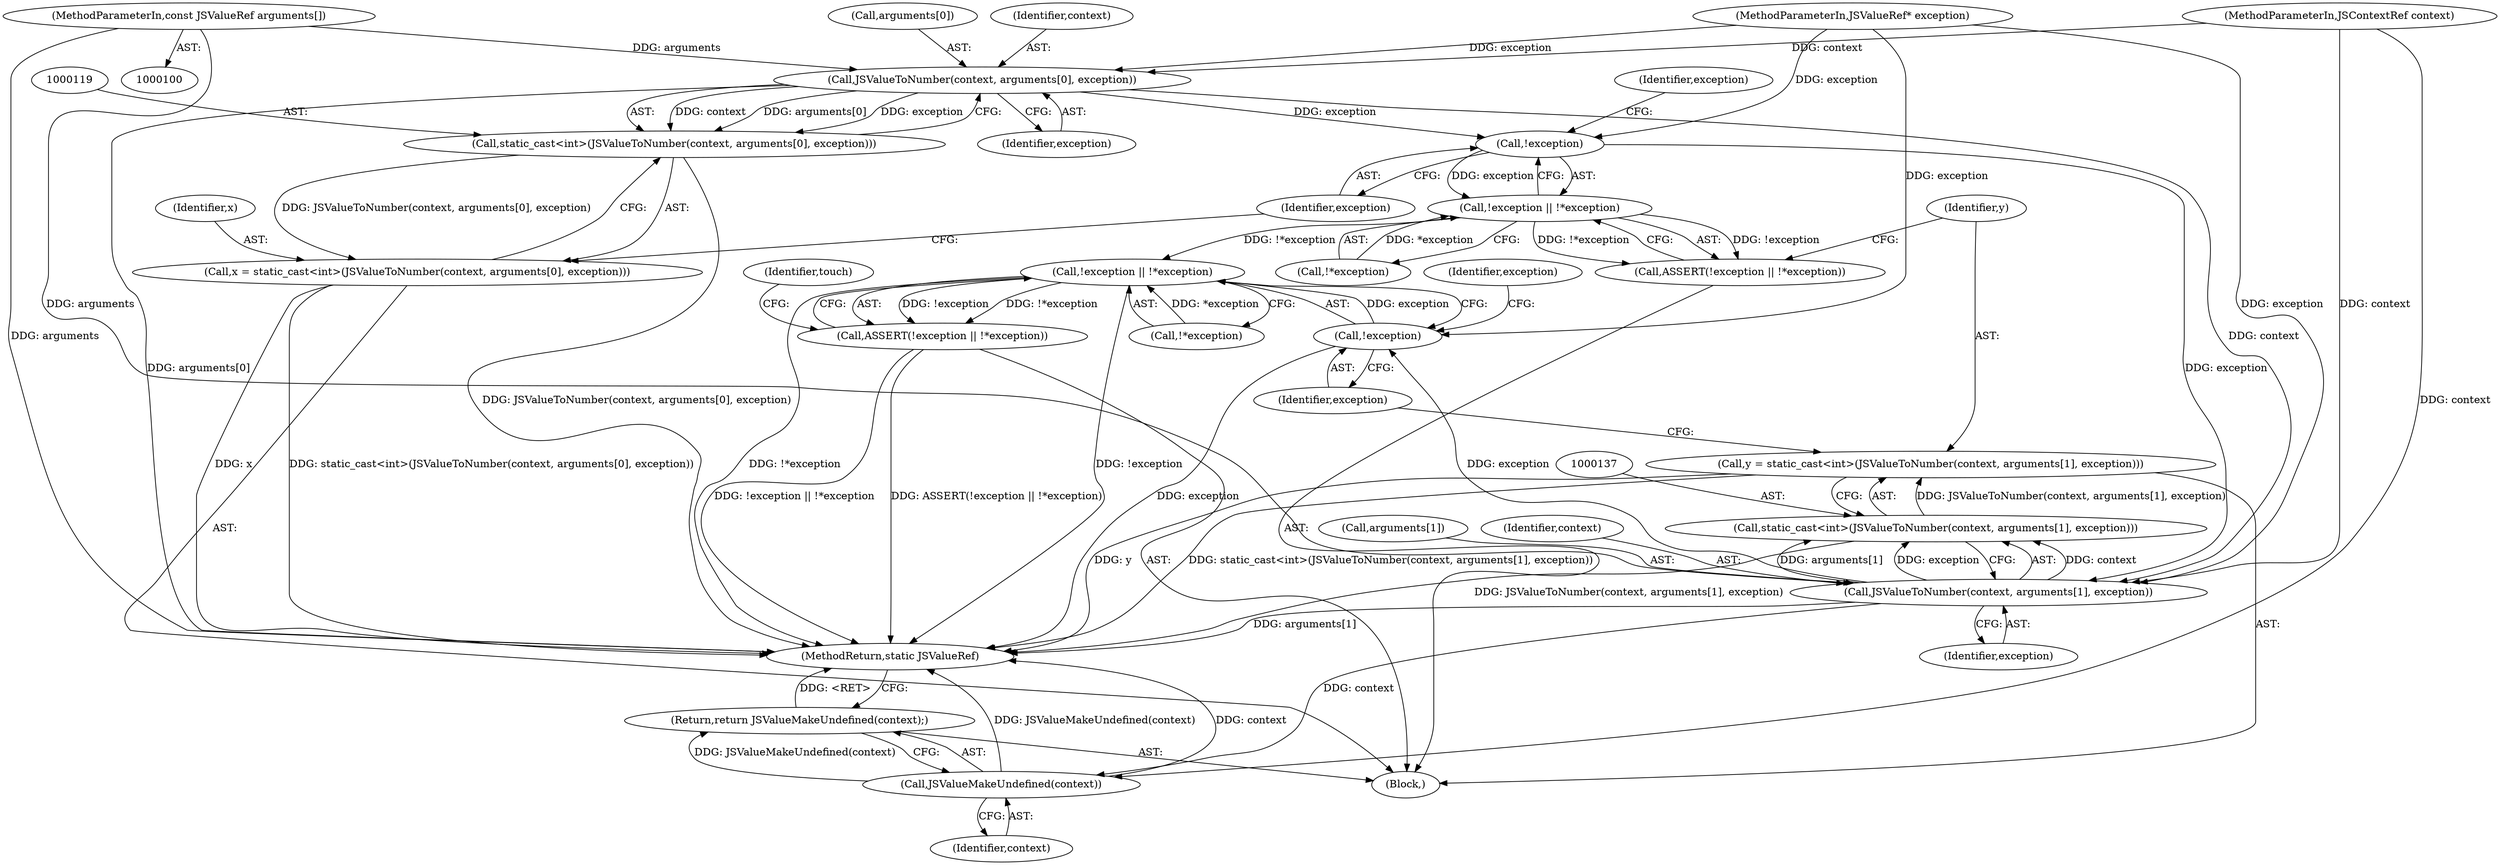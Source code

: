 digraph "0_Chrome_d345af9ed62ee5f431be327967f41c3cc3fe936a_7@array" {
"1000105" [label="(MethodParameterIn,const JSValueRef arguments[])"];
"1000120" [label="(Call,JSValueToNumber(context, arguments[0], exception))"];
"1000118" [label="(Call,static_cast<int>(JSValueToNumber(context, arguments[0], exception)))"];
"1000116" [label="(Call,x = static_cast<int>(JSValueToNumber(context, arguments[0], exception)))"];
"1000128" [label="(Call,!exception)"];
"1000127" [label="(Call,!exception || !*exception)"];
"1000126" [label="(Call,ASSERT(!exception || !*exception))"];
"1000145" [label="(Call,!exception || !*exception)"];
"1000144" [label="(Call,ASSERT(!exception || !*exception))"];
"1000138" [label="(Call,JSValueToNumber(context, arguments[1], exception))"];
"1000136" [label="(Call,static_cast<int>(JSValueToNumber(context, arguments[1], exception)))"];
"1000134" [label="(Call,y = static_cast<int>(JSValueToNumber(context, arguments[1], exception)))"];
"1000146" [label="(Call,!exception)"];
"1000183" [label="(Call,JSValueMakeUndefined(context))"];
"1000182" [label="(Return,return JSValueMakeUndefined(context);)"];
"1000116" [label="(Call,x = static_cast<int>(JSValueToNumber(context, arguments[0], exception)))"];
"1000130" [label="(Call,!*exception)"];
"1000184" [label="(Identifier,context)"];
"1000117" [label="(Identifier,x)"];
"1000125" [label="(Identifier,exception)"];
"1000138" [label="(Call,JSValueToNumber(context, arguments[1], exception))"];
"1000106" [label="(MethodParameterIn,JSValueRef* exception)"];
"1000101" [label="(MethodParameterIn,JSContextRef context)"];
"1000145" [label="(Call,!exception || !*exception)"];
"1000182" [label="(Return,return JSValueMakeUndefined(context);)"];
"1000136" [label="(Call,static_cast<int>(JSValueToNumber(context, arguments[1], exception)))"];
"1000120" [label="(Call,JSValueToNumber(context, arguments[0], exception))"];
"1000144" [label="(Call,ASSERT(!exception || !*exception))"];
"1000127" [label="(Call,!exception || !*exception)"];
"1000118" [label="(Call,static_cast<int>(JSValueToNumber(context, arguments[0], exception)))"];
"1000140" [label="(Call,arguments[1])"];
"1000135" [label="(Identifier,y)"];
"1000129" [label="(Identifier,exception)"];
"1000147" [label="(Identifier,exception)"];
"1000150" [label="(Identifier,exception)"];
"1000128" [label="(Call,!exception)"];
"1000183" [label="(Call,JSValueMakeUndefined(context))"];
"1000107" [label="(Block,)"];
"1000185" [label="(MethodReturn,static JSValueRef)"];
"1000134" [label="(Call,y = static_cast<int>(JSValueToNumber(context, arguments[1], exception)))"];
"1000148" [label="(Call,!*exception)"];
"1000139" [label="(Identifier,context)"];
"1000122" [label="(Call,arguments[0])"];
"1000154" [label="(Identifier,touch)"];
"1000143" [label="(Identifier,exception)"];
"1000126" [label="(Call,ASSERT(!exception || !*exception))"];
"1000146" [label="(Call,!exception)"];
"1000132" [label="(Identifier,exception)"];
"1000105" [label="(MethodParameterIn,const JSValueRef arguments[])"];
"1000121" [label="(Identifier,context)"];
"1000105" -> "1000100"  [label="AST: "];
"1000105" -> "1000185"  [label="DDG: arguments"];
"1000105" -> "1000120"  [label="DDG: arguments"];
"1000105" -> "1000138"  [label="DDG: arguments"];
"1000120" -> "1000118"  [label="AST: "];
"1000120" -> "1000125"  [label="CFG: "];
"1000121" -> "1000120"  [label="AST: "];
"1000122" -> "1000120"  [label="AST: "];
"1000125" -> "1000120"  [label="AST: "];
"1000118" -> "1000120"  [label="CFG: "];
"1000120" -> "1000185"  [label="DDG: arguments[0]"];
"1000120" -> "1000118"  [label="DDG: context"];
"1000120" -> "1000118"  [label="DDG: arguments[0]"];
"1000120" -> "1000118"  [label="DDG: exception"];
"1000101" -> "1000120"  [label="DDG: context"];
"1000106" -> "1000120"  [label="DDG: exception"];
"1000120" -> "1000128"  [label="DDG: exception"];
"1000120" -> "1000138"  [label="DDG: context"];
"1000118" -> "1000116"  [label="AST: "];
"1000119" -> "1000118"  [label="AST: "];
"1000116" -> "1000118"  [label="CFG: "];
"1000118" -> "1000185"  [label="DDG: JSValueToNumber(context, arguments[0], exception)"];
"1000118" -> "1000116"  [label="DDG: JSValueToNumber(context, arguments[0], exception)"];
"1000116" -> "1000107"  [label="AST: "];
"1000117" -> "1000116"  [label="AST: "];
"1000129" -> "1000116"  [label="CFG: "];
"1000116" -> "1000185"  [label="DDG: static_cast<int>(JSValueToNumber(context, arguments[0], exception))"];
"1000116" -> "1000185"  [label="DDG: x"];
"1000128" -> "1000127"  [label="AST: "];
"1000128" -> "1000129"  [label="CFG: "];
"1000129" -> "1000128"  [label="AST: "];
"1000132" -> "1000128"  [label="CFG: "];
"1000127" -> "1000128"  [label="CFG: "];
"1000128" -> "1000127"  [label="DDG: exception"];
"1000106" -> "1000128"  [label="DDG: exception"];
"1000128" -> "1000138"  [label="DDG: exception"];
"1000127" -> "1000126"  [label="AST: "];
"1000127" -> "1000130"  [label="CFG: "];
"1000130" -> "1000127"  [label="AST: "];
"1000126" -> "1000127"  [label="CFG: "];
"1000127" -> "1000126"  [label="DDG: !exception"];
"1000127" -> "1000126"  [label="DDG: !*exception"];
"1000130" -> "1000127"  [label="DDG: *exception"];
"1000127" -> "1000145"  [label="DDG: !*exception"];
"1000126" -> "1000107"  [label="AST: "];
"1000135" -> "1000126"  [label="CFG: "];
"1000145" -> "1000144"  [label="AST: "];
"1000145" -> "1000146"  [label="CFG: "];
"1000145" -> "1000148"  [label="CFG: "];
"1000146" -> "1000145"  [label="AST: "];
"1000148" -> "1000145"  [label="AST: "];
"1000144" -> "1000145"  [label="CFG: "];
"1000145" -> "1000185"  [label="DDG: !exception"];
"1000145" -> "1000185"  [label="DDG: !*exception"];
"1000145" -> "1000144"  [label="DDG: !exception"];
"1000145" -> "1000144"  [label="DDG: !*exception"];
"1000146" -> "1000145"  [label="DDG: exception"];
"1000148" -> "1000145"  [label="DDG: *exception"];
"1000144" -> "1000107"  [label="AST: "];
"1000154" -> "1000144"  [label="CFG: "];
"1000144" -> "1000185"  [label="DDG: ASSERT(!exception || !*exception)"];
"1000144" -> "1000185"  [label="DDG: !exception || !*exception"];
"1000138" -> "1000136"  [label="AST: "];
"1000138" -> "1000143"  [label="CFG: "];
"1000139" -> "1000138"  [label="AST: "];
"1000140" -> "1000138"  [label="AST: "];
"1000143" -> "1000138"  [label="AST: "];
"1000136" -> "1000138"  [label="CFG: "];
"1000138" -> "1000185"  [label="DDG: arguments[1]"];
"1000138" -> "1000136"  [label="DDG: context"];
"1000138" -> "1000136"  [label="DDG: arguments[1]"];
"1000138" -> "1000136"  [label="DDG: exception"];
"1000101" -> "1000138"  [label="DDG: context"];
"1000106" -> "1000138"  [label="DDG: exception"];
"1000138" -> "1000146"  [label="DDG: exception"];
"1000138" -> "1000183"  [label="DDG: context"];
"1000136" -> "1000134"  [label="AST: "];
"1000137" -> "1000136"  [label="AST: "];
"1000134" -> "1000136"  [label="CFG: "];
"1000136" -> "1000185"  [label="DDG: JSValueToNumber(context, arguments[1], exception)"];
"1000136" -> "1000134"  [label="DDG: JSValueToNumber(context, arguments[1], exception)"];
"1000134" -> "1000107"  [label="AST: "];
"1000135" -> "1000134"  [label="AST: "];
"1000147" -> "1000134"  [label="CFG: "];
"1000134" -> "1000185"  [label="DDG: y"];
"1000134" -> "1000185"  [label="DDG: static_cast<int>(JSValueToNumber(context, arguments[1], exception))"];
"1000146" -> "1000147"  [label="CFG: "];
"1000147" -> "1000146"  [label="AST: "];
"1000150" -> "1000146"  [label="CFG: "];
"1000146" -> "1000185"  [label="DDG: exception"];
"1000106" -> "1000146"  [label="DDG: exception"];
"1000183" -> "1000182"  [label="AST: "];
"1000183" -> "1000184"  [label="CFG: "];
"1000184" -> "1000183"  [label="AST: "];
"1000182" -> "1000183"  [label="CFG: "];
"1000183" -> "1000185"  [label="DDG: context"];
"1000183" -> "1000185"  [label="DDG: JSValueMakeUndefined(context)"];
"1000183" -> "1000182"  [label="DDG: JSValueMakeUndefined(context)"];
"1000101" -> "1000183"  [label="DDG: context"];
"1000182" -> "1000107"  [label="AST: "];
"1000185" -> "1000182"  [label="CFG: "];
"1000182" -> "1000185"  [label="DDG: <RET>"];
}
